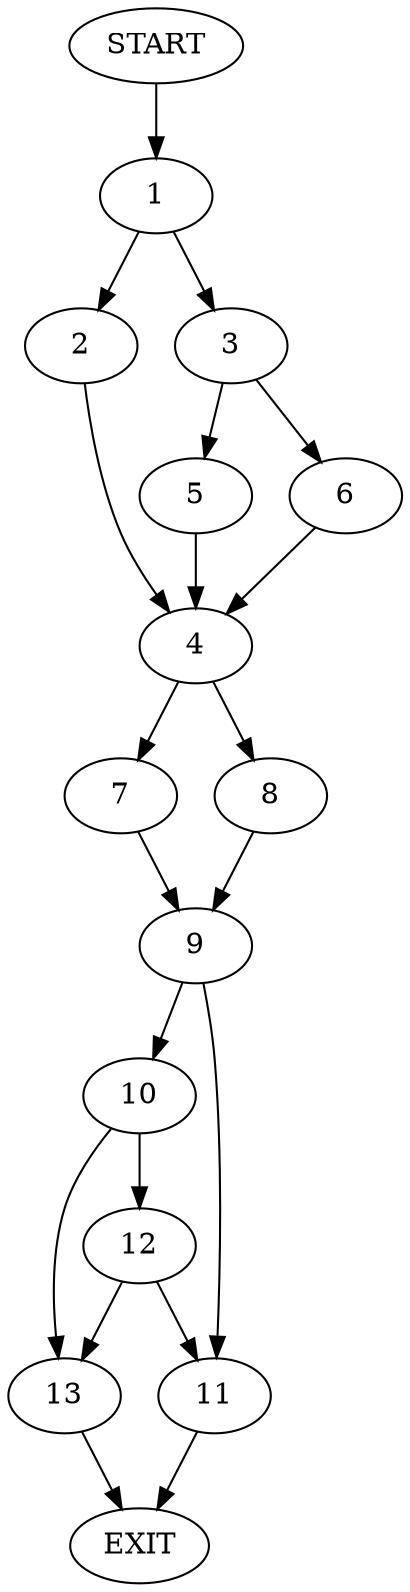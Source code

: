 digraph {
0 [label="START"]
14 [label="EXIT"]
0 -> 1
1 -> 2
1 -> 3
2 -> 4
3 -> 5
3 -> 6
4 -> 7
4 -> 8
5 -> 4
6 -> 4
7 -> 9
8 -> 9
9 -> 10
9 -> 11
11 -> 14
10 -> 12
10 -> 13
12 -> 11
12 -> 13
13 -> 14
}
